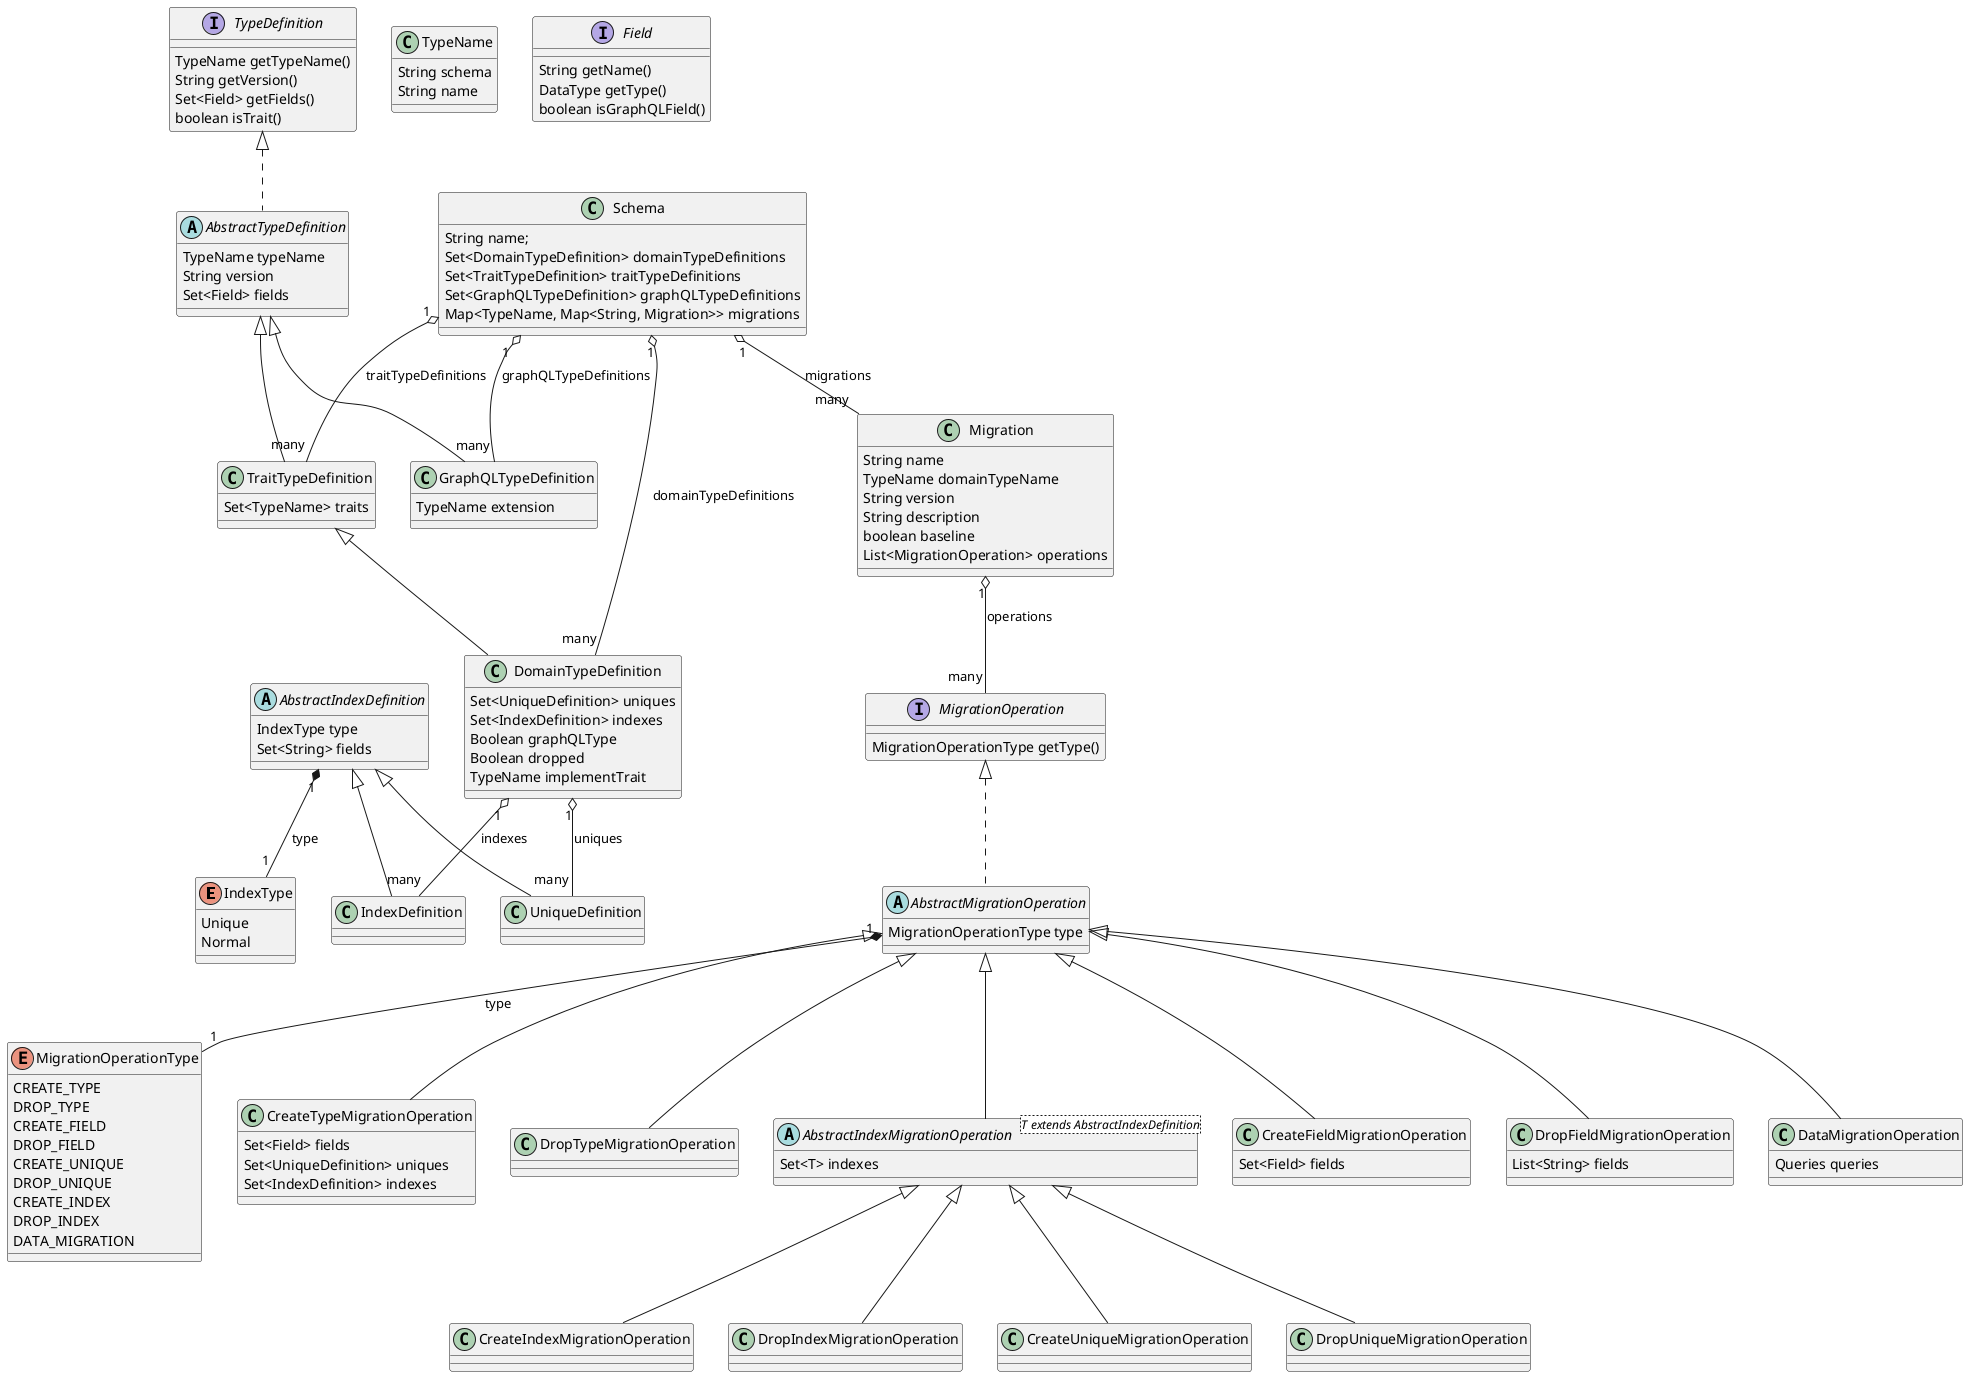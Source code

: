 @startuml

enum IndexType {
  Unique
  Normal
}

abstract class AbstractIndexDefinition {
  IndexType type
  Set<String> fields
}

AbstractIndexDefinition "1" *-- "1" IndexType : type

class IndexDefinition extends AbstractIndexDefinition {
}

class UniqueDefinition extends AbstractIndexDefinition {
}

enum MigrationOperationType {
    CREATE_TYPE
    DROP_TYPE
    CREATE_FIELD
    DROP_FIELD
    CREATE_UNIQUE
    DROP_UNIQUE
    CREATE_INDEX
    DROP_INDEX
    DATA_MIGRATION
}

interface MigrationOperation {
  MigrationOperationType getType()
}

abstract class AbstractMigrationOperation implements MigrationOperation {
    MigrationOperationType type
}

AbstractMigrationOperation "1" *-- "1" MigrationOperationType : type

class CreateTypeMigrationOperation extends AbstractMigrationOperation {
  Set<Field> fields
  Set<UniqueDefinition> uniques
  Set<IndexDefinition> indexes
}

class DropTypeMigrationOperation extends AbstractMigrationOperation {
}

abstract class AbstractIndexMigrationOperation<T extends AbstractIndexDefinition> extends AbstractMigrationOperation {
  Set<T> indexes
}

class CreateIndexMigrationOperation extends AbstractIndexMigrationOperation {
}

class DropIndexMigrationOperation extends AbstractIndexMigrationOperation {
}

class CreateUniqueMigrationOperation extends AbstractIndexMigrationOperation {
}

class DropUniqueMigrationOperation extends AbstractIndexMigrationOperation {
}

class CreateFieldMigrationOperation extends AbstractMigrationOperation {
  Set<Field> fields
}

class DropFieldMigrationOperation extends AbstractMigrationOperation {
  List<String> fields
}

class DataMigrationOperation extends AbstractMigrationOperation {
  Queries queries
}

class Migration {
  String name
  TypeName domainTypeName
  String version
  String description
  boolean baseline
  List<MigrationOperation> operations
}

Migration "1" o-- "many" MigrationOperation : operations

interface TypeDefinition {
  TypeName getTypeName()
  String getVersion()
  Set<Field> getFields()
  boolean isTrait()
}

class TypeName {
  String schema
  String name
}

interface Field {
  String getName()
  DataType getType()
  boolean isGraphQLField()
}

abstract class AbstractTypeDefinition implements TypeDefinition {
  TypeName typeName
  String version
  Set<Field> fields
}

class TraitTypeDefinition extends AbstractTypeDefinition {
   Set<TypeName> traits
}

class DomainTypeDefinition extends TraitTypeDefinition {
  Set<UniqueDefinition> uniques
  Set<IndexDefinition> indexes
  Boolean graphQLType
  Boolean dropped
  TypeName implementTrait
}

DomainTypeDefinition "1" o-- "many" UniqueDefinition : uniques
DomainTypeDefinition "1" o-- "many" IndexDefinition : indexes

class GraphQLTypeDefinition extends AbstractTypeDefinition {
  TypeName extension
}

class Schema {
  String name;
  Set<DomainTypeDefinition> domainTypeDefinitions
  Set<TraitTypeDefinition> traitTypeDefinitions
  Set<GraphQLTypeDefinition> graphQLTypeDefinitions
  Map<TypeName, Map<String, Migration>> migrations
}

Schema "1" o-- "many" DomainTypeDefinition : domainTypeDefinitions
Schema "1" o-- "many" TraitTypeDefinition : traitTypeDefinitions
Schema "1" o-- "many" GraphQLTypeDefinition : graphQLTypeDefinitions
Schema "1" o-- "many" Migration : migrations

@enduml